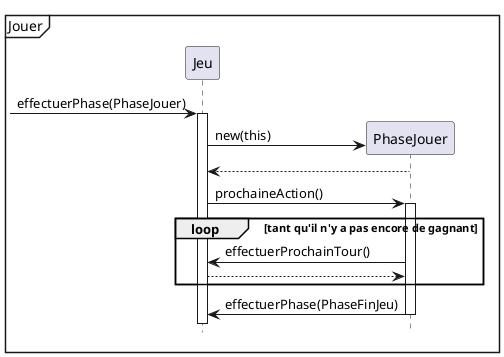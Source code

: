 @startuml
'https://plantuml.com/sequence-diagram

hide footbox
mainframe Jouer

participant Jeu
participant PhaseJouer


-> Jeu : effectuerPhase(PhaseJouer)
activate Jeu
create PhaseJouer
Jeu -> PhaseJouer : new(this)
Jeu <-- PhaseJouer
Jeu -> PhaseJouer : prochaineAction()
activate PhaseJouer

loop tant qu'il n'y a pas encore de gagnant

Jeu <- PhaseJouer : effectuerProchainTour()
Jeu --> PhaseJouer

end

Jeu <- PhaseJouer : effectuerPhase(PhaseFinJeu)
deactivate PhaseJouer


@enduml